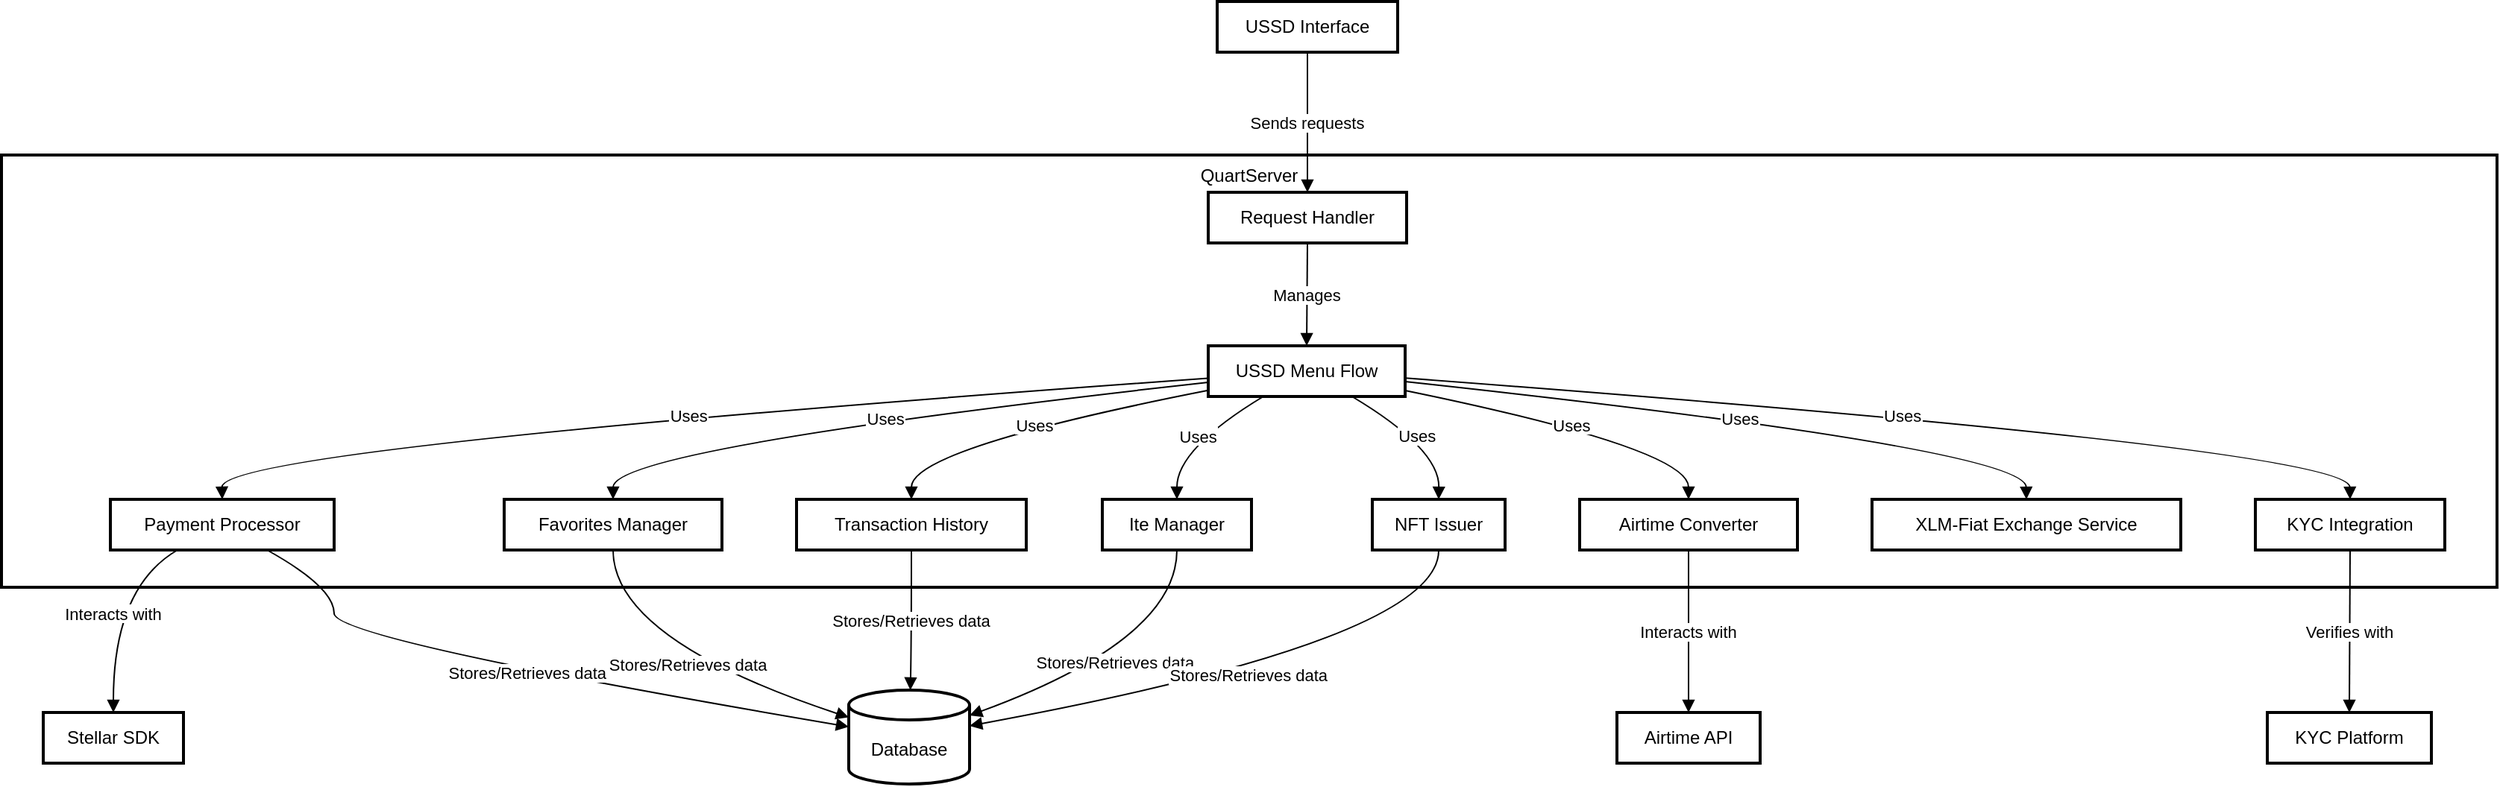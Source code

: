 <mxfile version="24.7.8">
  <diagram name="Page-1" id="tqgh8wIxIpG1xmtgchpj">
    <mxGraphModel dx="1098" dy="868" grid="1" gridSize="10" guides="1" tooltips="1" connect="1" arrows="1" fold="1" page="1" pageScale="1" pageWidth="850" pageHeight="1100" math="0" shadow="0">
      <root>
        <mxCell id="0" />
        <mxCell id="1" parent="0" />
        <mxCell id="u9Umea-9Md1OC9XHzGHI-1" value="QuartServer" style="whiteSpace=wrap;strokeWidth=2;verticalAlign=top;" vertex="1" parent="1">
          <mxGeometry x="20" y="123" width="1673" height="290" as="geometry" />
        </mxCell>
        <mxCell id="u9Umea-9Md1OC9XHzGHI-2" value="Request Handler" style="whiteSpace=wrap;strokeWidth=2;" vertex="1" parent="1">
          <mxGeometry x="829" y="148" width="133" height="34" as="geometry" />
        </mxCell>
        <mxCell id="u9Umea-9Md1OC9XHzGHI-3" value="USSD Menu Flow" style="whiteSpace=wrap;strokeWidth=2;" vertex="1" parent="1">
          <mxGeometry x="829" y="251" width="132" height="34" as="geometry" />
        </mxCell>
        <mxCell id="u9Umea-9Md1OC9XHzGHI-4" value="Payment Processor" style="whiteSpace=wrap;strokeWidth=2;" vertex="1" parent="1">
          <mxGeometry x="93" y="354" width="150" height="34" as="geometry" />
        </mxCell>
        <mxCell id="u9Umea-9Md1OC9XHzGHI-5" value="Favorites Manager" style="whiteSpace=wrap;strokeWidth=2;" vertex="1" parent="1">
          <mxGeometry x="357" y="354" width="146" height="34" as="geometry" />
        </mxCell>
        <mxCell id="u9Umea-9Md1OC9XHzGHI-6" value="Transaction History" style="whiteSpace=wrap;strokeWidth=2;" vertex="1" parent="1">
          <mxGeometry x="553" y="354" width="154" height="34" as="geometry" />
        </mxCell>
        <mxCell id="u9Umea-9Md1OC9XHzGHI-7" value="Ite Manager" style="whiteSpace=wrap;strokeWidth=2;" vertex="1" parent="1">
          <mxGeometry x="758" y="354" width="100" height="34" as="geometry" />
        </mxCell>
        <mxCell id="u9Umea-9Md1OC9XHzGHI-8" value="NFT Issuer" style="whiteSpace=wrap;strokeWidth=2;" vertex="1" parent="1">
          <mxGeometry x="939" y="354" width="89" height="34" as="geometry" />
        </mxCell>
        <mxCell id="u9Umea-9Md1OC9XHzGHI-9" value="Airtime Converter" style="whiteSpace=wrap;strokeWidth=2;" vertex="1" parent="1">
          <mxGeometry x="1078" y="354" width="146" height="34" as="geometry" />
        </mxCell>
        <mxCell id="u9Umea-9Md1OC9XHzGHI-10" value="XLM-Fiat Exchange Service" style="whiteSpace=wrap;strokeWidth=2;" vertex="1" parent="1">
          <mxGeometry x="1274" y="354" width="207" height="34" as="geometry" />
        </mxCell>
        <mxCell id="u9Umea-9Md1OC9XHzGHI-11" value="KYC Integration" style="whiteSpace=wrap;strokeWidth=2;" vertex="1" parent="1">
          <mxGeometry x="1531" y="354" width="127" height="34" as="geometry" />
        </mxCell>
        <mxCell id="u9Umea-9Md1OC9XHzGHI-12" value="USSD Interface" style="whiteSpace=wrap;strokeWidth=2;" vertex="1" parent="1">
          <mxGeometry x="835" y="20" width="121" height="34" as="geometry" />
        </mxCell>
        <mxCell id="u9Umea-9Md1OC9XHzGHI-13" value="Database" style="shape=cylinder3;boundedLbl=1;backgroundOutline=1;size=10;strokeWidth=2;whiteSpace=wrap;" vertex="1" parent="1">
          <mxGeometry x="588" y="482" width="81" height="63" as="geometry" />
        </mxCell>
        <mxCell id="u9Umea-9Md1OC9XHzGHI-14" value="Stellar SDK" style="whiteSpace=wrap;strokeWidth=2;" vertex="1" parent="1">
          <mxGeometry x="48" y="497" width="94" height="34" as="geometry" />
        </mxCell>
        <mxCell id="u9Umea-9Md1OC9XHzGHI-15" value="Airtime API" style="whiteSpace=wrap;strokeWidth=2;" vertex="1" parent="1">
          <mxGeometry x="1103" y="497" width="96" height="34" as="geometry" />
        </mxCell>
        <mxCell id="u9Umea-9Md1OC9XHzGHI-16" value="KYC Platform" style="whiteSpace=wrap;strokeWidth=2;" vertex="1" parent="1">
          <mxGeometry x="1539" y="497" width="110" height="34" as="geometry" />
        </mxCell>
        <mxCell id="u9Umea-9Md1OC9XHzGHI-17" value="Sends requests" style="curved=1;startArrow=none;endArrow=block;exitX=0.5;exitY=1;entryX=0.5;entryY=0;rounded=0;" edge="1" parent="1" source="u9Umea-9Md1OC9XHzGHI-12" target="u9Umea-9Md1OC9XHzGHI-2">
          <mxGeometry relative="1" as="geometry">
            <Array as="points" />
          </mxGeometry>
        </mxCell>
        <mxCell id="u9Umea-9Md1OC9XHzGHI-18" value="Manages" style="curved=1;startArrow=none;endArrow=block;exitX=0.5;exitY=1;entryX=0.5;entryY=0;rounded=0;" edge="1" parent="1" source="u9Umea-9Md1OC9XHzGHI-2" target="u9Umea-9Md1OC9XHzGHI-3">
          <mxGeometry relative="1" as="geometry">
            <Array as="points" />
          </mxGeometry>
        </mxCell>
        <mxCell id="u9Umea-9Md1OC9XHzGHI-19" value="Uses" style="curved=1;startArrow=none;endArrow=block;exitX=0;exitY=0.64;entryX=0.5;entryY=0;rounded=0;" edge="1" parent="1" source="u9Umea-9Md1OC9XHzGHI-3" target="u9Umea-9Md1OC9XHzGHI-4">
          <mxGeometry relative="1" as="geometry">
            <Array as="points">
              <mxPoint x="167" y="320" />
            </Array>
          </mxGeometry>
        </mxCell>
        <mxCell id="u9Umea-9Md1OC9XHzGHI-20" value="Uses" style="curved=1;startArrow=none;endArrow=block;exitX=0;exitY=0.72;entryX=0.5;entryY=0;rounded=0;" edge="1" parent="1" source="u9Umea-9Md1OC9XHzGHI-3" target="u9Umea-9Md1OC9XHzGHI-5">
          <mxGeometry relative="1" as="geometry">
            <Array as="points">
              <mxPoint x="430" y="320" />
            </Array>
          </mxGeometry>
        </mxCell>
        <mxCell id="u9Umea-9Md1OC9XHzGHI-21" value="Uses" style="curved=1;startArrow=none;endArrow=block;exitX=0;exitY=0.88;entryX=0.5;entryY=0;rounded=0;" edge="1" parent="1" source="u9Umea-9Md1OC9XHzGHI-3" target="u9Umea-9Md1OC9XHzGHI-6">
          <mxGeometry relative="1" as="geometry">
            <Array as="points">
              <mxPoint x="630" y="320" />
            </Array>
          </mxGeometry>
        </mxCell>
        <mxCell id="u9Umea-9Md1OC9XHzGHI-22" value="Uses" style="curved=1;startArrow=none;endArrow=block;exitX=0.28;exitY=1;entryX=0.5;entryY=0;rounded=0;" edge="1" parent="1" source="u9Umea-9Md1OC9XHzGHI-3" target="u9Umea-9Md1OC9XHzGHI-7">
          <mxGeometry relative="1" as="geometry">
            <Array as="points">
              <mxPoint x="808" y="320" />
            </Array>
          </mxGeometry>
        </mxCell>
        <mxCell id="u9Umea-9Md1OC9XHzGHI-23" value="Uses" style="curved=1;startArrow=none;endArrow=block;exitX=0.73;exitY=1;entryX=0.5;entryY=0;rounded=0;" edge="1" parent="1" source="u9Umea-9Md1OC9XHzGHI-3" target="u9Umea-9Md1OC9XHzGHI-8">
          <mxGeometry relative="1" as="geometry">
            <Array as="points">
              <mxPoint x="984" y="320" />
            </Array>
          </mxGeometry>
        </mxCell>
        <mxCell id="u9Umea-9Md1OC9XHzGHI-24" value="Uses" style="curved=1;startArrow=none;endArrow=block;exitX=1.01;exitY=0.89;entryX=0.5;entryY=0;rounded=0;" edge="1" parent="1" source="u9Umea-9Md1OC9XHzGHI-3" target="u9Umea-9Md1OC9XHzGHI-9">
          <mxGeometry relative="1" as="geometry">
            <Array as="points">
              <mxPoint x="1151" y="320" />
            </Array>
          </mxGeometry>
        </mxCell>
        <mxCell id="u9Umea-9Md1OC9XHzGHI-25" value="Uses" style="curved=1;startArrow=none;endArrow=block;exitX=1.01;exitY=0.71;entryX=0.5;entryY=0;rounded=0;" edge="1" parent="1" source="u9Umea-9Md1OC9XHzGHI-3" target="u9Umea-9Md1OC9XHzGHI-10">
          <mxGeometry relative="1" as="geometry">
            <Array as="points">
              <mxPoint x="1377" y="320" />
            </Array>
          </mxGeometry>
        </mxCell>
        <mxCell id="u9Umea-9Md1OC9XHzGHI-26" value="Uses" style="curved=1;startArrow=none;endArrow=block;exitX=1.01;exitY=0.64;entryX=0.5;entryY=0;rounded=0;" edge="1" parent="1" source="u9Umea-9Md1OC9XHzGHI-3" target="u9Umea-9Md1OC9XHzGHI-11">
          <mxGeometry relative="1" as="geometry">
            <Array as="points">
              <mxPoint x="1594" y="320" />
            </Array>
          </mxGeometry>
        </mxCell>
        <mxCell id="u9Umea-9Md1OC9XHzGHI-27" value="Interacts with" style="curved=1;startArrow=none;endArrow=block;exitX=0.3;exitY=1;entryX=0.5;entryY=-0.01;rounded=0;" edge="1" parent="1" source="u9Umea-9Md1OC9XHzGHI-4" target="u9Umea-9Md1OC9XHzGHI-14">
          <mxGeometry relative="1" as="geometry">
            <Array as="points">
              <mxPoint x="95" y="413" />
            </Array>
          </mxGeometry>
        </mxCell>
        <mxCell id="u9Umea-9Md1OC9XHzGHI-28" value="Interacts with" style="curved=1;startArrow=none;endArrow=block;exitX=0.5;exitY=1;entryX=0.5;entryY=-0.01;rounded=0;" edge="1" parent="1" source="u9Umea-9Md1OC9XHzGHI-9" target="u9Umea-9Md1OC9XHzGHI-15">
          <mxGeometry relative="1" as="geometry">
            <Array as="points" />
          </mxGeometry>
        </mxCell>
        <mxCell id="u9Umea-9Md1OC9XHzGHI-29" value="Verifies with" style="curved=1;startArrow=none;endArrow=block;exitX=0.5;exitY=1;entryX=0.5;entryY=-0.01;rounded=0;" edge="1" parent="1" source="u9Umea-9Md1OC9XHzGHI-11" target="u9Umea-9Md1OC9XHzGHI-16">
          <mxGeometry relative="1" as="geometry">
            <Array as="points" />
          </mxGeometry>
        </mxCell>
        <mxCell id="u9Umea-9Md1OC9XHzGHI-30" value="Stores/Retrieves data" style="curved=1;startArrow=none;endArrow=block;exitX=0.7;exitY=1;entryX=0;entryY=0.39;rounded=0;" edge="1" parent="1" source="u9Umea-9Md1OC9XHzGHI-4" target="u9Umea-9Md1OC9XHzGHI-13">
          <mxGeometry relative="1" as="geometry">
            <Array as="points">
              <mxPoint x="243" y="413" />
              <mxPoint x="243" y="448" />
            </Array>
          </mxGeometry>
        </mxCell>
        <mxCell id="u9Umea-9Md1OC9XHzGHI-31" value="Stores/Retrieves data" style="curved=1;startArrow=none;endArrow=block;exitX=0.5;exitY=1;entryX=0;entryY=0.29;rounded=0;" edge="1" parent="1" source="u9Umea-9Md1OC9XHzGHI-5" target="u9Umea-9Md1OC9XHzGHI-13">
          <mxGeometry relative="1" as="geometry">
            <Array as="points">
              <mxPoint x="430" y="448" />
            </Array>
          </mxGeometry>
        </mxCell>
        <mxCell id="u9Umea-9Md1OC9XHzGHI-32" value="Stores/Retrieves data" style="curved=1;startArrow=none;endArrow=block;exitX=0.5;exitY=1;entryX=0.51;entryY=0;rounded=0;" edge="1" parent="1" source="u9Umea-9Md1OC9XHzGHI-6" target="u9Umea-9Md1OC9XHzGHI-13">
          <mxGeometry relative="1" as="geometry">
            <Array as="points">
              <mxPoint x="630" y="448" />
            </Array>
          </mxGeometry>
        </mxCell>
        <mxCell id="u9Umea-9Md1OC9XHzGHI-33" value="Stores/Retrieves data" style="curved=1;startArrow=none;endArrow=block;exitX=0.5;exitY=1;entryX=1;entryY=0.27;rounded=0;" edge="1" parent="1" source="u9Umea-9Md1OC9XHzGHI-7" target="u9Umea-9Md1OC9XHzGHI-13">
          <mxGeometry relative="1" as="geometry">
            <Array as="points">
              <mxPoint x="808" y="448" />
            </Array>
          </mxGeometry>
        </mxCell>
        <mxCell id="u9Umea-9Md1OC9XHzGHI-34" value="Stores/Retrieves data" style="curved=1;startArrow=none;endArrow=block;exitX=0.5;exitY=1;entryX=1;entryY=0.38;rounded=0;" edge="1" parent="1" source="u9Umea-9Md1OC9XHzGHI-8" target="u9Umea-9Md1OC9XHzGHI-13">
          <mxGeometry relative="1" as="geometry">
            <Array as="points">
              <mxPoint x="984" y="448" />
            </Array>
          </mxGeometry>
        </mxCell>
      </root>
    </mxGraphModel>
  </diagram>
</mxfile>

